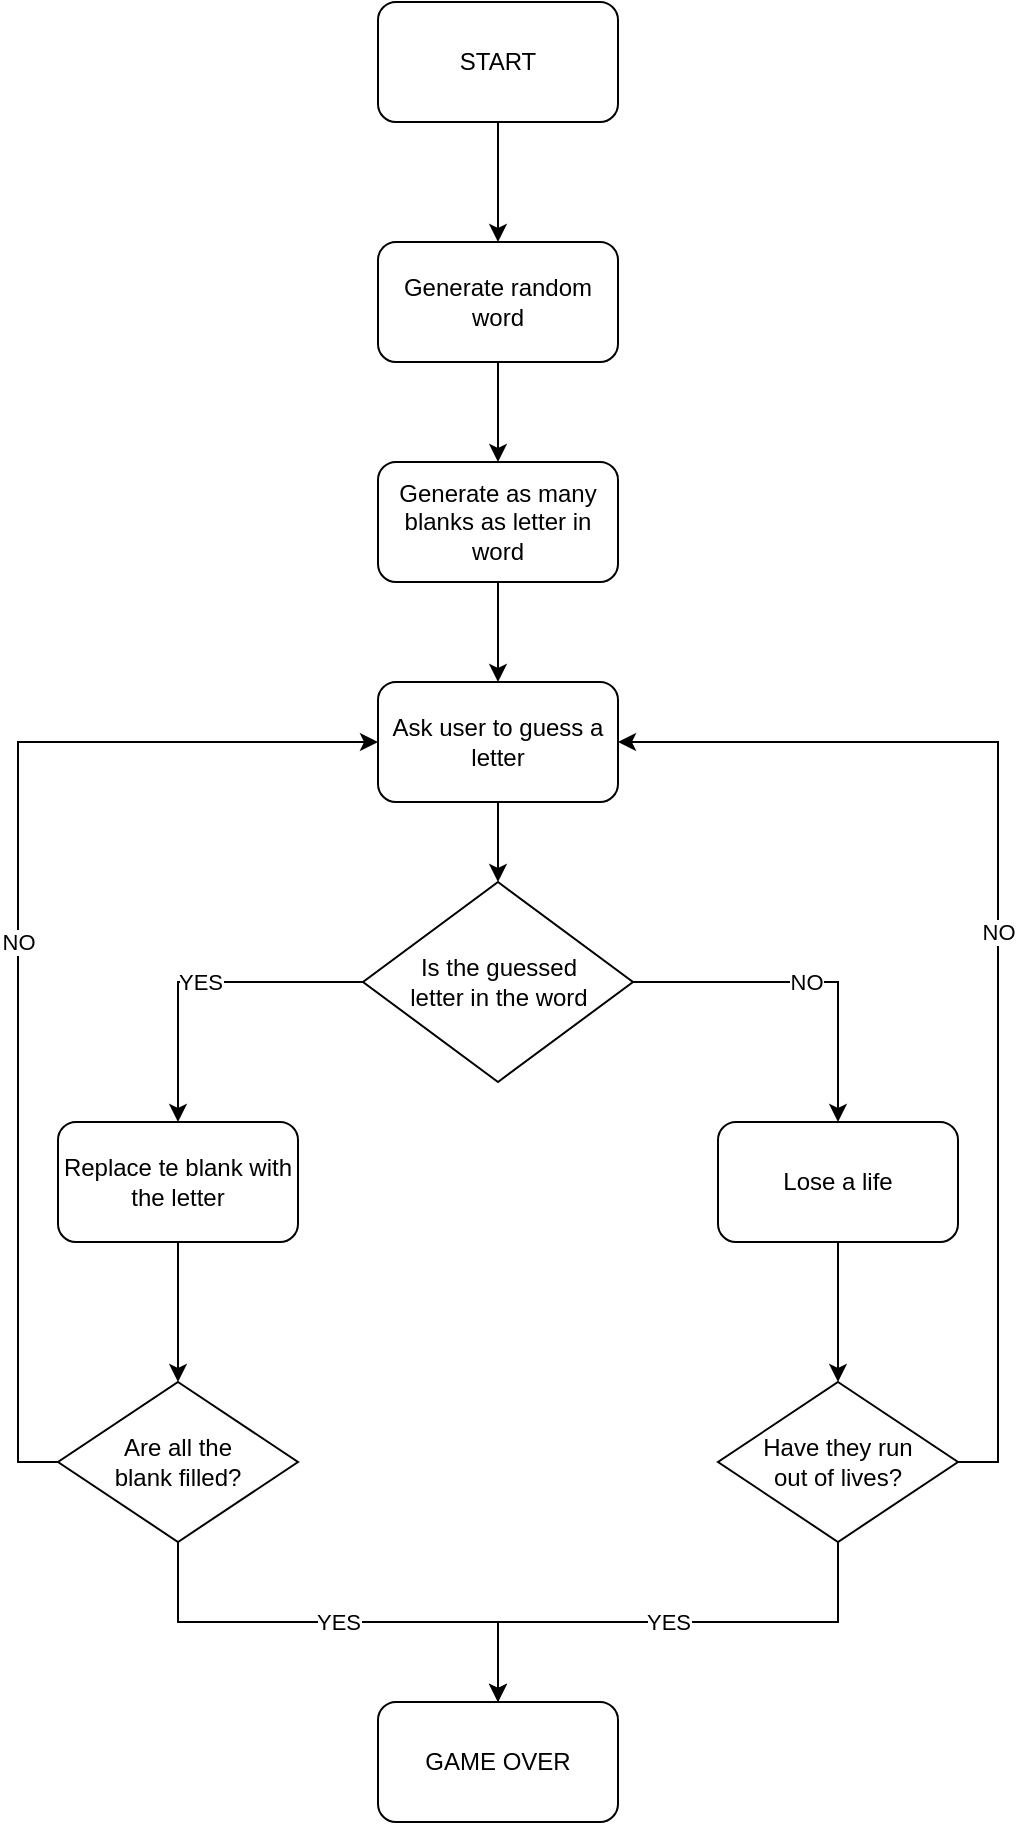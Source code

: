 <mxfile version="22.1.16" type="device">
  <diagram name="Strona-1" id="2bVpwLKnobPKp0ebOJ9u">
    <mxGraphModel dx="624" dy="1087" grid="1" gridSize="10" guides="1" tooltips="1" connect="1" arrows="1" fold="1" page="1" pageScale="1" pageWidth="827" pageHeight="1169" math="0" shadow="0">
      <root>
        <mxCell id="0" />
        <mxCell id="1" parent="0" />
        <mxCell id="za69D8laR3J35f3DOxkv-3" value="" style="edgeStyle=orthogonalEdgeStyle;rounded=0;orthogonalLoop=1;jettySize=auto;html=1;" edge="1" parent="1" source="za69D8laR3J35f3DOxkv-1" target="za69D8laR3J35f3DOxkv-2">
          <mxGeometry relative="1" as="geometry" />
        </mxCell>
        <mxCell id="za69D8laR3J35f3DOxkv-1" value="START" style="rounded=1;whiteSpace=wrap;html=1;" vertex="1" parent="1">
          <mxGeometry x="200" y="40" width="120" height="60" as="geometry" />
        </mxCell>
        <mxCell id="za69D8laR3J35f3DOxkv-5" value="" style="edgeStyle=orthogonalEdgeStyle;rounded=0;orthogonalLoop=1;jettySize=auto;html=1;" edge="1" parent="1" source="za69D8laR3J35f3DOxkv-2" target="za69D8laR3J35f3DOxkv-4">
          <mxGeometry relative="1" as="geometry" />
        </mxCell>
        <mxCell id="za69D8laR3J35f3DOxkv-2" value="Generate random word" style="rounded=1;whiteSpace=wrap;html=1;" vertex="1" parent="1">
          <mxGeometry x="200" y="160" width="120" height="60" as="geometry" />
        </mxCell>
        <mxCell id="za69D8laR3J35f3DOxkv-7" value="" style="edgeStyle=orthogonalEdgeStyle;rounded=0;orthogonalLoop=1;jettySize=auto;html=1;" edge="1" parent="1" source="za69D8laR3J35f3DOxkv-4" target="za69D8laR3J35f3DOxkv-6">
          <mxGeometry relative="1" as="geometry" />
        </mxCell>
        <mxCell id="za69D8laR3J35f3DOxkv-4" value="Generate as many blanks as letter in word" style="rounded=1;whiteSpace=wrap;html=1;" vertex="1" parent="1">
          <mxGeometry x="200" y="270" width="120" height="60" as="geometry" />
        </mxCell>
        <mxCell id="za69D8laR3J35f3DOxkv-9" value="" style="edgeStyle=orthogonalEdgeStyle;rounded=0;orthogonalLoop=1;jettySize=auto;html=1;" edge="1" parent="1" source="za69D8laR3J35f3DOxkv-6" target="za69D8laR3J35f3DOxkv-8">
          <mxGeometry relative="1" as="geometry" />
        </mxCell>
        <mxCell id="za69D8laR3J35f3DOxkv-6" value="Ask user to guess a letter" style="rounded=1;whiteSpace=wrap;html=1;" vertex="1" parent="1">
          <mxGeometry x="200" y="380" width="120" height="60" as="geometry" />
        </mxCell>
        <mxCell id="za69D8laR3J35f3DOxkv-15" value="YES" style="edgeStyle=orthogonalEdgeStyle;rounded=0;orthogonalLoop=1;jettySize=auto;html=1;" edge="1" parent="1" source="za69D8laR3J35f3DOxkv-8" target="za69D8laR3J35f3DOxkv-14">
          <mxGeometry relative="1" as="geometry" />
        </mxCell>
        <mxCell id="za69D8laR3J35f3DOxkv-21" value="NO" style="edgeStyle=orthogonalEdgeStyle;rounded=0;orthogonalLoop=1;jettySize=auto;html=1;entryX=0.5;entryY=0;entryDx=0;entryDy=0;" edge="1" parent="1" source="za69D8laR3J35f3DOxkv-8" target="za69D8laR3J35f3DOxkv-20">
          <mxGeometry relative="1" as="geometry" />
        </mxCell>
        <mxCell id="za69D8laR3J35f3DOxkv-8" value="Is the guessed &lt;br&gt;letter in the word" style="rhombus;whiteSpace=wrap;html=1;" vertex="1" parent="1">
          <mxGeometry x="192.5" y="480" width="135" height="100" as="geometry" />
        </mxCell>
        <mxCell id="za69D8laR3J35f3DOxkv-17" value="" style="edgeStyle=orthogonalEdgeStyle;rounded=0;orthogonalLoop=1;jettySize=auto;html=1;" edge="1" parent="1" source="za69D8laR3J35f3DOxkv-14">
          <mxGeometry relative="1" as="geometry">
            <mxPoint x="100" y="730" as="targetPoint" />
          </mxGeometry>
        </mxCell>
        <mxCell id="za69D8laR3J35f3DOxkv-14" value="Replace te blank with the letter" style="rounded=1;whiteSpace=wrap;html=1;" vertex="1" parent="1">
          <mxGeometry x="40" y="600" width="120" height="60" as="geometry" />
        </mxCell>
        <mxCell id="za69D8laR3J35f3DOxkv-19" value="NO" style="edgeStyle=orthogonalEdgeStyle;rounded=0;orthogonalLoop=1;jettySize=auto;html=1;exitX=0;exitY=0.5;exitDx=0;exitDy=0;entryX=0;entryY=0.5;entryDx=0;entryDy=0;" edge="1" parent="1" source="za69D8laR3J35f3DOxkv-18" target="za69D8laR3J35f3DOxkv-6">
          <mxGeometry relative="1" as="geometry">
            <mxPoint x="20" y="410" as="targetPoint" />
          </mxGeometry>
        </mxCell>
        <mxCell id="za69D8laR3J35f3DOxkv-27" value="YES" style="edgeStyle=orthogonalEdgeStyle;rounded=0;orthogonalLoop=1;jettySize=auto;html=1;exitX=0.5;exitY=1;exitDx=0;exitDy=0;" edge="1" parent="1" source="za69D8laR3J35f3DOxkv-18" target="za69D8laR3J35f3DOxkv-26">
          <mxGeometry relative="1" as="geometry" />
        </mxCell>
        <mxCell id="za69D8laR3J35f3DOxkv-18" value="Are all the &lt;br&gt;blank filled?" style="rhombus;whiteSpace=wrap;html=1;" vertex="1" parent="1">
          <mxGeometry x="40" y="730" width="120" height="80" as="geometry" />
        </mxCell>
        <mxCell id="za69D8laR3J35f3DOxkv-23" value="" style="edgeStyle=orthogonalEdgeStyle;rounded=0;orthogonalLoop=1;jettySize=auto;html=1;" edge="1" parent="1" source="za69D8laR3J35f3DOxkv-20" target="za69D8laR3J35f3DOxkv-22">
          <mxGeometry relative="1" as="geometry" />
        </mxCell>
        <mxCell id="za69D8laR3J35f3DOxkv-20" value="Lose a life" style="rounded=1;whiteSpace=wrap;html=1;" vertex="1" parent="1">
          <mxGeometry x="370" y="600" width="120" height="60" as="geometry" />
        </mxCell>
        <mxCell id="za69D8laR3J35f3DOxkv-25" value="NO" style="edgeStyle=orthogonalEdgeStyle;rounded=0;orthogonalLoop=1;jettySize=auto;html=1;entryX=1;entryY=0.5;entryDx=0;entryDy=0;" edge="1" parent="1" source="za69D8laR3J35f3DOxkv-22" target="za69D8laR3J35f3DOxkv-6">
          <mxGeometry relative="1" as="geometry">
            <mxPoint x="520" y="420" as="targetPoint" />
            <Array as="points">
              <mxPoint x="510" y="770" />
              <mxPoint x="510" y="410" />
            </Array>
          </mxGeometry>
        </mxCell>
        <mxCell id="za69D8laR3J35f3DOxkv-28" value="YES" style="edgeStyle=orthogonalEdgeStyle;rounded=0;orthogonalLoop=1;jettySize=auto;html=1;exitX=0.5;exitY=1;exitDx=0;exitDy=0;entryX=0.5;entryY=0;entryDx=0;entryDy=0;" edge="1" parent="1" source="za69D8laR3J35f3DOxkv-22" target="za69D8laR3J35f3DOxkv-26">
          <mxGeometry relative="1" as="geometry" />
        </mxCell>
        <mxCell id="za69D8laR3J35f3DOxkv-22" value="Have they run &lt;br&gt;out of lives?" style="rhombus;whiteSpace=wrap;html=1;" vertex="1" parent="1">
          <mxGeometry x="370" y="730" width="120" height="80" as="geometry" />
        </mxCell>
        <mxCell id="za69D8laR3J35f3DOxkv-26" value="GAME OVER" style="rounded=1;whiteSpace=wrap;html=1;" vertex="1" parent="1">
          <mxGeometry x="200" y="890" width="120" height="60" as="geometry" />
        </mxCell>
      </root>
    </mxGraphModel>
  </diagram>
</mxfile>
